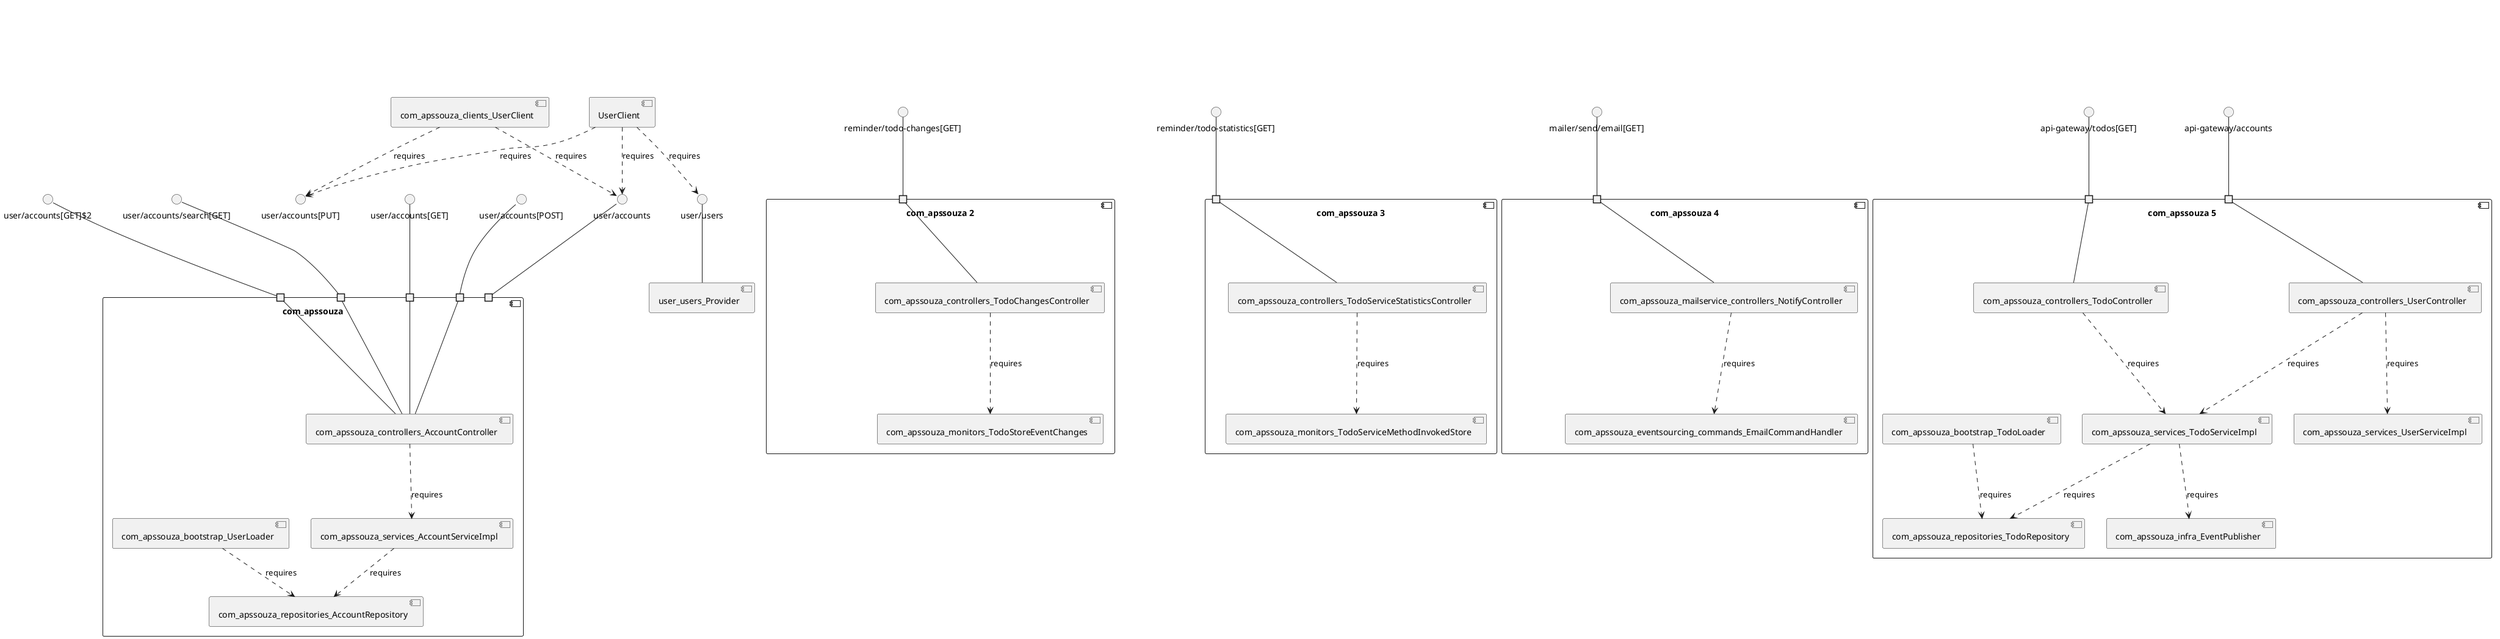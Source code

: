 @startuml
skinparam fixCircleLabelOverlapping true
skinparam componentStyle uml2
component "com_apssouza\n\n\n\n\n\n" {
[com_apssouza_controllers_AccountController]
[com_apssouza_bootstrap_UserLoader]
[com_apssouza_repositories_AccountRepository]
[com_apssouza_services_AccountServiceImpl]
portin " " as com_apssouza_requires_user_accounts_POST_
portin " " as com_apssouza_requires_user_accounts_GET_
portin " " as com_apssouza_requires_user_accounts
portin " " as com_apssouza_requires_user_accounts_search_GET_
portin " " as com_apssouza_requires_user_accounts_GET_2
[com_apssouza_services_AccountServiceImpl]..>[com_apssouza_repositories_AccountRepository] : requires
[com_apssouza_controllers_AccountController]..>[com_apssouza_services_AccountServiceImpl] : requires
[com_apssouza_bootstrap_UserLoader]..>[com_apssouza_repositories_AccountRepository] : requires
"com_apssouza_requires_user_accounts_GET_2"--[com_apssouza_controllers_AccountController]
"com_apssouza_requires_user_accounts_POST_"--[com_apssouza_controllers_AccountController]
"com_apssouza_requires_user_accounts_GET_"--[com_apssouza_controllers_AccountController]
"com_apssouza_requires_user_accounts_search_GET_"--[com_apssouza_controllers_AccountController]
}
interface "user/accounts[GET]$2" as interface.user_accounts_GET_2
interface.user_accounts_GET_2--"com_apssouza_requires_user_accounts_GET_2"
interface "user/accounts[GET]" as interface.user_accounts_GET_
interface.user_accounts_GET_--"com_apssouza_requires_user_accounts_GET_"
interface "user/accounts[POST]" as interface.user_accounts_POST_
interface.user_accounts_POST_--"com_apssouza_requires_user_accounts_POST_"
interface "user/accounts" as interface.user_accounts
interface.user_accounts--"com_apssouza_requires_user_accounts"
interface "user/accounts/search[GET]" as interface.user_accounts_search_GET_
interface.user_accounts_search_GET_--"com_apssouza_requires_user_accounts_search_GET_"
component "com_apssouza 2\n\n\n\n\n\n" {
[com_apssouza_monitors_TodoStoreEventChanges]
[com_apssouza_controllers_TodoChangesController]
portin " " as com_apssouza_2_requires_reminder_todo_changes_GET_
[com_apssouza_controllers_TodoChangesController]..>[com_apssouza_monitors_TodoStoreEventChanges] : requires
"com_apssouza_2_requires_reminder_todo_changes_GET_"--[com_apssouza_controllers_TodoChangesController]
}
interface "reminder/todo-changes[GET]" as interface.reminder_todo_changes_GET_
interface.reminder_todo_changes_GET_--"com_apssouza_2_requires_reminder_todo_changes_GET_"
component "com_apssouza 3\n\n\n\n\n\n" {
[com_apssouza_controllers_TodoServiceStatisticsController]
[com_apssouza_monitors_TodoServiceMethodInvokedStore]
portin " " as com_apssouza_3_requires_reminder_todo_statistics_GET_
[com_apssouza_controllers_TodoServiceStatisticsController]..>[com_apssouza_monitors_TodoServiceMethodInvokedStore] : requires
"com_apssouza_3_requires_reminder_todo_statistics_GET_"--[com_apssouza_controllers_TodoServiceStatisticsController]
}
interface "reminder/todo-statistics[GET]" as interface.reminder_todo_statistics_GET_
interface.reminder_todo_statistics_GET_--"com_apssouza_3_requires_reminder_todo_statistics_GET_"
component "com_apssouza 4\n\n\n\n\n\n" {
[com_apssouza_mailservice_controllers_NotifyController]
[com_apssouza_eventsourcing_commands_EmailCommandHandler]
portin " " as com_apssouza_4_requires_mailer_send_email_GET_
[com_apssouza_mailservice_controllers_NotifyController]..>[com_apssouza_eventsourcing_commands_EmailCommandHandler] : requires
"com_apssouza_4_requires_mailer_send_email_GET_"--[com_apssouza_mailservice_controllers_NotifyController]
}
interface "mailer/send/email[GET]" as interface.mailer_send_email_GET_
interface.mailer_send_email_GET_--"com_apssouza_4_requires_mailer_send_email_GET_"
component "com_apssouza 5\n\n\n\n\n\n" {
[com_apssouza_controllers_UserController]
[com_apssouza_infra_EventPublisher]
[com_apssouza_services_TodoServiceImpl]
[com_apssouza_bootstrap_TodoLoader]
[com_apssouza_repositories_TodoRepository]
[com_apssouza_controllers_TodoController]
[com_apssouza_services_UserServiceImpl]
portin " " as com_apssouza_5_requires_api_gateway_todos_GET_
portin " " as com_apssouza_5_requires_api_gateway_accounts
[com_apssouza_controllers_UserController]..>[com_apssouza_services_TodoServiceImpl] : requires
[com_apssouza_controllers_TodoController]..>[com_apssouza_services_TodoServiceImpl] : requires
[com_apssouza_bootstrap_TodoLoader]..>[com_apssouza_repositories_TodoRepository] : requires
[com_apssouza_services_TodoServiceImpl]..>[com_apssouza_repositories_TodoRepository] : requires
[com_apssouza_services_TodoServiceImpl]..>[com_apssouza_infra_EventPublisher] : requires
[com_apssouza_controllers_UserController]..>[com_apssouza_services_UserServiceImpl] : requires
"com_apssouza_5_requires_api_gateway_todos_GET_"--[com_apssouza_controllers_TodoController]
"com_apssouza_5_requires_api_gateway_accounts"--[com_apssouza_controllers_UserController]
}
interface "api-gateway/accounts" as interface.api_gateway_accounts
interface.api_gateway_accounts--"com_apssouza_5_requires_api_gateway_accounts"
interface "api-gateway/todos[GET]" as interface.api_gateway_todos_GET_
interface.api_gateway_todos_GET_--"com_apssouza_5_requires_api_gateway_todos_GET_"
component "com_apssouza_eventsourcing\n\n\n\n\n\n" {
[com_apssouza_eventsourcing_services_EventSourcingServiceImpl]
[com_apssouza_eventsourcing_eventstore_EventSerializer]
[com_apssouza_eventsourcing_eventstore_EventStoreRepository]
[com_apssouza_eventsourcing_services_EventSourcingServiceImpl]..>[com_apssouza_eventsourcing_eventstore_EventSerializer] : requires
[com_apssouza_eventsourcing_services_EventSourcingServiceImpl]..>[com_apssouza_eventsourcing_eventstore_EventStoreRepository] : requires
}
component "com_apssouza_integrations_socket_TodoSocketController\n\n\n\n\n\n" {
[com_apssouza_integrations_socket_TodoSocketController]
}
component "com_apssouza_mailservice\n\n\n\n\n\n" {
[com_apssouza_mailservice_controllers_EmailController]
[com_apssouza_mailservice_repository_EmailRepository]
portin " " as com_apssouza_mailservice_requires_mailer_emails_GET_
[com_apssouza_mailservice_controllers_EmailController]..>[com_apssouza_mailservice_repository_EmailRepository] : requires
"com_apssouza_mailservice_requires_mailer_emails_GET_"--[com_apssouza_mailservice_controllers_EmailController]
}
interface "mailer/emails[GET]" as interface.mailer_emails_GET_
interface.mailer_emails_GET_--"com_apssouza_mailservice_requires_mailer_emails_GET_"
interface "reminder/todos" as interface.reminder_todos
interface.reminder_todos--[TodoController]
interface "user/accounts" as interface.user_accounts
[UserClient]..>interface.user_accounts : requires
interface "user/accounts[PUT]" as interface.user_accounts_PUT_
[UserClient]..>interface.user_accounts_PUT_ : requires
interface "user/users" as interface.user_users
[UserClient]..>interface.user_users : requires
interface "user/accounts" as interface.user_accounts
[com_apssouza_clients_UserClient]..>interface.user_accounts : requires
interface "user/accounts[PUT]" as interface.user_accounts_PUT_
[com_apssouza_clients_UserClient]..>interface.user_accounts_PUT_ : requires
interface "com_apssouza_eventsourcing_services_ApplicationEventPublisher" as interface.com_apssouza_eventsourcing_services_ApplicationEventPublisher
interface.com_apssouza_eventsourcing_services_ApplicationEventPublisher--[com_apssouza_eventsourcing_services_ApplicationEventPublisher_Provider]
interface "com_apssouza_infra_ApplicationEventPublisher" as interface.com_apssouza_infra_ApplicationEventPublisher
interface.com_apssouza_infra_ApplicationEventPublisher--[com_apssouza_infra_ApplicationEventPublisher_Provider]
interface "com_apssouza_infra_Source" as interface.com_apssouza_infra_Source
interface.com_apssouza_infra_Source--[com_apssouza_infra_Source_Provider]
interface "user/users" as interface.user_users
interface.user_users--[user_users_Provider]

@enduml
